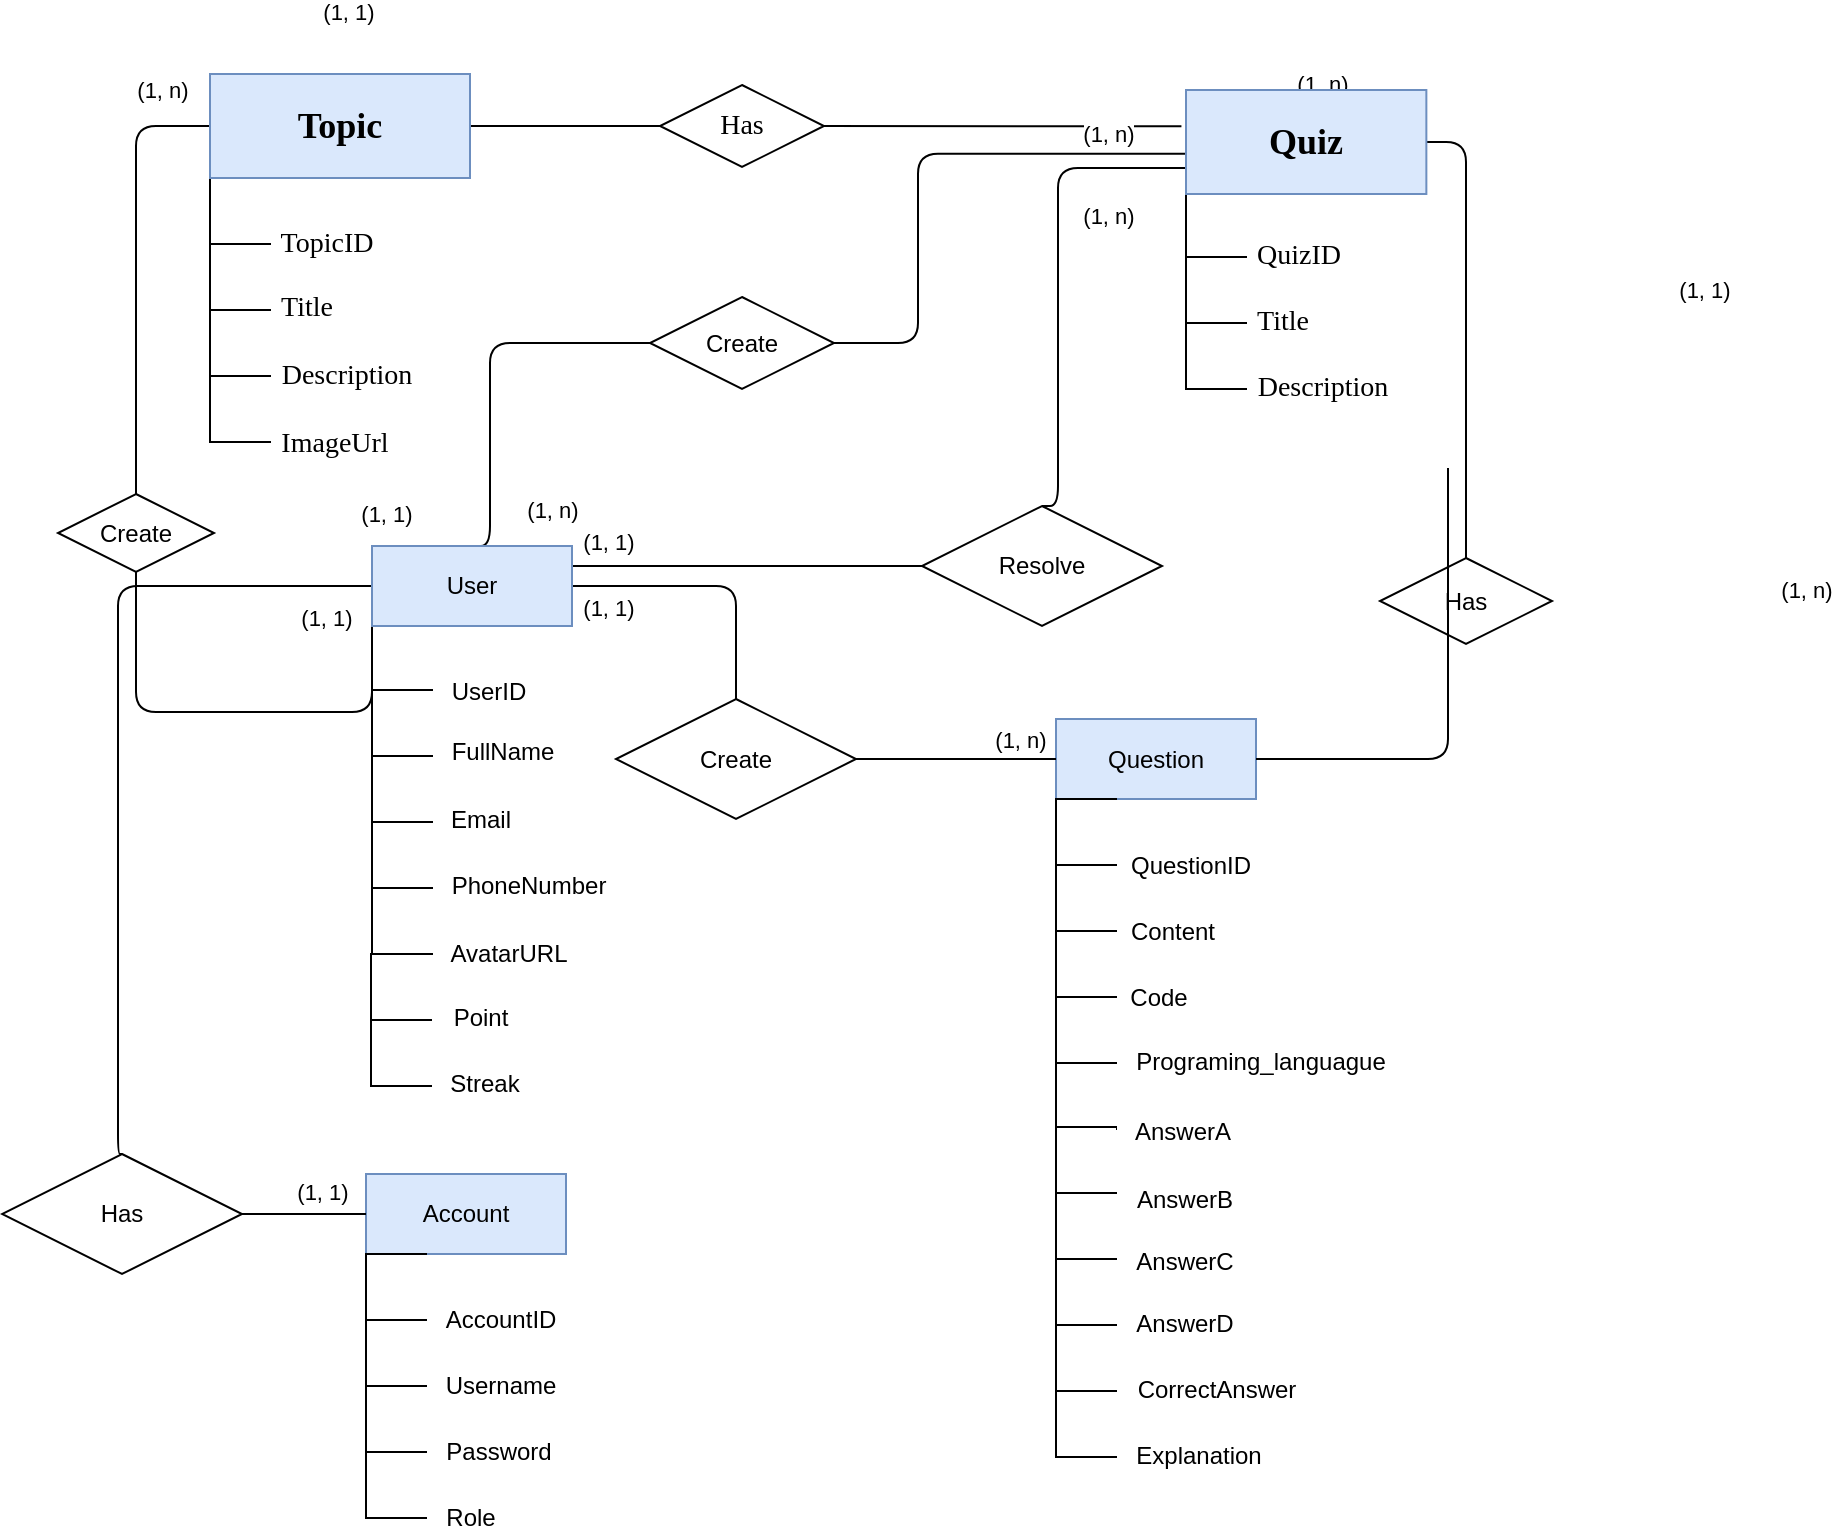 <mxfile version="14.7.7" type="github">
  <diagram id="zS2Ke8lG-zN17uugovul" name="Page-1">
    <mxGraphModel dx="1621" dy="-74" grid="0" gridSize="10" guides="1" tooltips="1" connect="1" arrows="1" fold="1" page="0" pageScale="1" pageWidth="827" pageHeight="1169" math="0" shadow="0">
      <root>
        <mxCell id="0" />
        <mxCell id="1" parent="0" />
        <mxCell id="2FXpOR_JV8casT9oI08A-57" value="" style="html=1;dashed=0;whitespace=wrap;shape=partialRectangle;right=0;startSize=26;fillColor=#ffffff;gradientColor=none;" parent="1" vertex="1">
          <mxGeometry x="30" y="927" width="30" height="33" as="geometry" />
        </mxCell>
        <mxCell id="2FXpOR_JV8casT9oI08A-58" value="&lt;font style=&quot;font-size: 14px&quot; face=&quot;Times New Roman&quot;&gt;TopicID&lt;/font&gt;" style="text;html=1;resizable=0;autosize=1;align=center;verticalAlign=middle;points=[];fillColor=none;strokeColor=none;startSize=26;fontSize=12;" parent="1" vertex="1">
          <mxGeometry x="60" y="951" width="56" height="18" as="geometry" />
        </mxCell>
        <mxCell id="2FXpOR_JV8casT9oI08A-59" value="" style="html=1;dashed=0;whitespace=wrap;shape=partialRectangle;right=0;startSize=26;fillColor=#ffffff;gradientColor=none;" parent="1" vertex="1">
          <mxGeometry x="30" y="960" width="30" height="33" as="geometry" />
        </mxCell>
        <mxCell id="2FXpOR_JV8casT9oI08A-60" value="&lt;font style=&quot;font-size: 14px&quot; face=&quot;Times New Roman&quot;&gt;Title&lt;/font&gt;" style="text;html=1;resizable=0;autosize=1;align=center;verticalAlign=middle;points=[];fillColor=none;strokeColor=none;startSize=26;fontSize=12;" parent="1" vertex="1">
          <mxGeometry x="60" y="983" width="36" height="18" as="geometry" />
        </mxCell>
        <mxCell id="2FXpOR_JV8casT9oI08A-61" value="" style="html=1;dashed=0;whitespace=wrap;shape=partialRectangle;right=0;startSize=26;fillColor=#ffffff;gradientColor=none;" parent="1" vertex="1">
          <mxGeometry x="30" y="993" width="30" height="33" as="geometry" />
        </mxCell>
        <mxCell id="2FXpOR_JV8casT9oI08A-62" value="&lt;font style=&quot;font-size: 14px&quot; face=&quot;Times New Roman&quot;&gt;Description&lt;/font&gt;" style="text;html=1;resizable=0;autosize=1;align=center;verticalAlign=middle;points=[];fillColor=none;strokeColor=none;startSize=26;fontSize=12;" parent="1" vertex="1">
          <mxGeometry x="60" y="1017" width="76" height="18" as="geometry" />
        </mxCell>
        <mxCell id="2FXpOR_JV8casT9oI08A-63" value="" style="html=1;dashed=0;whitespace=wrap;shape=partialRectangle;right=0;startSize=26;fillColor=#ffffff;gradientColor=none;" parent="1" vertex="1">
          <mxGeometry x="30" y="1026" width="30" height="33" as="geometry" />
        </mxCell>
        <mxCell id="2FXpOR_JV8casT9oI08A-64" value="&lt;font style=&quot;font-size: 14px&quot; face=&quot;Times New Roman&quot;&gt;ImageUrl&lt;/font&gt;" style="text;html=1;resizable=0;autosize=1;align=center;verticalAlign=middle;points=[];fillColor=none;strokeColor=none;startSize=26;fontSize=12;" parent="1" vertex="1">
          <mxGeometry x="60" y="1051" width="64" height="18" as="geometry" />
        </mxCell>
        <mxCell id="2FXpOR_JV8casT9oI08A-70" value="" style="html=1;dashed=0;whitespace=wrap;shape=partialRectangle;right=0;startSize=26;fillColor=#ffffff;gradientColor=none;" parent="1" vertex="1">
          <mxGeometry x="111" y="1150" width="30" height="33" as="geometry" />
        </mxCell>
        <mxCell id="2FXpOR_JV8casT9oI08A-71" value="UserID" style="text;html=1;resizable=0;autosize=1;align=center;verticalAlign=middle;points=[];fillColor=none;strokeColor=none;startSize=26;fontSize=12;" parent="1" vertex="1">
          <mxGeometry x="145" y="1175" width="48" height="18" as="geometry" />
        </mxCell>
        <mxCell id="2FXpOR_JV8casT9oI08A-72" value="" style="html=1;dashed=0;whitespace=wrap;shape=partialRectangle;right=0;startSize=26;fillColor=#ffffff;gradientColor=none;" parent="1" vertex="1">
          <mxGeometry x="111" y="1183" width="30" height="33" as="geometry" />
        </mxCell>
        <mxCell id="2FXpOR_JV8casT9oI08A-73" value="FullName" style="text;html=1;resizable=0;autosize=1;align=center;verticalAlign=middle;points=[];fillColor=none;strokeColor=none;startSize=26;fontSize=12;" parent="1" vertex="1">
          <mxGeometry x="145" y="1205" width="61" height="18" as="geometry" />
        </mxCell>
        <mxCell id="2FXpOR_JV8casT9oI08A-74" value="" style="html=1;dashed=0;whitespace=wrap;shape=partialRectangle;right=0;startSize=26;fillColor=#ffffff;gradientColor=none;" parent="1" vertex="1">
          <mxGeometry x="111" y="1216" width="30" height="33" as="geometry" />
        </mxCell>
        <mxCell id="2FXpOR_JV8casT9oI08A-75" value="Email" style="text;html=1;resizable=0;autosize=1;align=center;verticalAlign=middle;points=[];fillColor=none;strokeColor=none;startSize=26;fontSize=12;" parent="1" vertex="1">
          <mxGeometry x="145" y="1239" width="40" height="18" as="geometry" />
        </mxCell>
        <mxCell id="2FXpOR_JV8casT9oI08A-76" value="" style="html=1;dashed=0;whitespace=wrap;shape=partialRectangle;right=0;startSize=26;fillColor=#ffffff;gradientColor=none;" parent="1" vertex="1">
          <mxGeometry x="111" y="1249" width="30" height="33" as="geometry" />
        </mxCell>
        <mxCell id="2FXpOR_JV8casT9oI08A-78" value="" style="html=1;dashed=0;whitespace=wrap;shape=partialRectangle;right=0;startSize=26;fillColor=#ffffff;gradientColor=none;" parent="1" vertex="1">
          <mxGeometry x="111" y="1282" width="30" height="33" as="geometry" />
        </mxCell>
        <mxCell id="2FXpOR_JV8casT9oI08A-79" value="PhoneNumber" style="text;html=1;resizable=0;autosize=1;align=center;verticalAlign=middle;points=[];fillColor=none;strokeColor=none;startSize=26;fontSize=12;" parent="1" vertex="1">
          <mxGeometry x="145" y="1272" width="88" height="18" as="geometry" />
        </mxCell>
        <mxCell id="2FXpOR_JV8casT9oI08A-81" value="AvatarURL" style="text;html=1;resizable=0;autosize=1;align=center;verticalAlign=middle;points=[];fillColor=none;strokeColor=none;startSize=26;fontSize=12;" parent="1" vertex="1">
          <mxGeometry x="145" y="1306" width="68" height="18" as="geometry" />
        </mxCell>
        <mxCell id="2FXpOR_JV8casT9oI08A-84" value="Account" style="whiteSpace=wrap;html=1;align=center;startSize=26;fillColor=#dae8fc;strokeColor=#6c8ebf;" parent="1" vertex="1">
          <mxGeometry x="108" y="1425" width="100" height="40" as="geometry" />
        </mxCell>
        <mxCell id="2FXpOR_JV8casT9oI08A-85" value="" style="html=1;dashed=0;whitespace=wrap;shape=partialRectangle;right=0;startSize=26;fillColor=#ffffff;gradientColor=none;" parent="1" vertex="1">
          <mxGeometry x="108" y="1465" width="30" height="33" as="geometry" />
        </mxCell>
        <mxCell id="2FXpOR_JV8casT9oI08A-86" value="AccountID" style="text;html=1;resizable=0;autosize=1;align=center;verticalAlign=middle;points=[];fillColor=none;strokeColor=none;startSize=26;fontSize=12;" parent="1" vertex="1">
          <mxGeometry x="142.5" y="1489" width="65" height="18" as="geometry" />
        </mxCell>
        <mxCell id="2FXpOR_JV8casT9oI08A-87" value="" style="html=1;dashed=0;whitespace=wrap;shape=partialRectangle;right=0;startSize=26;fillColor=#ffffff;gradientColor=none;" parent="1" vertex="1">
          <mxGeometry x="108" y="1498" width="30" height="33" as="geometry" />
        </mxCell>
        <mxCell id="2FXpOR_JV8casT9oI08A-88" value="Username" style="text;html=1;resizable=0;autosize=1;align=center;verticalAlign=middle;points=[];fillColor=none;strokeColor=none;startSize=26;fontSize=12;" parent="1" vertex="1">
          <mxGeometry x="142" y="1522" width="65" height="18" as="geometry" />
        </mxCell>
        <mxCell id="2FXpOR_JV8casT9oI08A-89" value="" style="html=1;dashed=0;whitespace=wrap;shape=partialRectangle;right=0;startSize=26;fillColor=#ffffff;gradientColor=none;" parent="1" vertex="1">
          <mxGeometry x="108" y="1531" width="30" height="33" as="geometry" />
        </mxCell>
        <mxCell id="2FXpOR_JV8casT9oI08A-90" value="Password" style="text;html=1;resizable=0;autosize=1;align=center;verticalAlign=middle;points=[];fillColor=none;strokeColor=none;startSize=26;fontSize=12;" parent="1" vertex="1">
          <mxGeometry x="142" y="1555" width="63" height="18" as="geometry" />
        </mxCell>
        <mxCell id="2FXpOR_JV8casT9oI08A-91" value="" style="html=1;dashed=0;whitespace=wrap;shape=partialRectangle;right=0;startSize=26;fillColor=#ffffff;gradientColor=none;" parent="1" vertex="1">
          <mxGeometry x="108" y="1564" width="30" height="33" as="geometry" />
        </mxCell>
        <mxCell id="2FXpOR_JV8casT9oI08A-93" value="Role" style="text;html=1;resizable=0;autosize=1;align=center;verticalAlign=middle;points=[];fillColor=none;strokeColor=none;startSize=26;fontSize=12;" parent="1" vertex="1">
          <mxGeometry x="142" y="1588" width="35" height="18" as="geometry" />
        </mxCell>
        <mxCell id="2FXpOR_JV8casT9oI08A-96" value="" style="html=1;dashed=0;whitespace=wrap;shape=partialRectangle;right=0;startSize=26;fillColor=#ffffff;gradientColor=none;" parent="1" vertex="1">
          <mxGeometry x="518" y="933.5" width="30" height="33" as="geometry" />
        </mxCell>
        <mxCell id="2FXpOR_JV8casT9oI08A-97" value="&lt;font style=&quot;font-size: 14px&quot; face=&quot;Times New Roman&quot;&gt;QuizID&lt;/font&gt;" style="text;html=1;resizable=0;autosize=1;align=center;verticalAlign=middle;points=[];fillColor=none;strokeColor=none;startSize=26;fontSize=12;" parent="1" vertex="1">
          <mxGeometry x="548" y="957" width="52" height="18" as="geometry" />
        </mxCell>
        <mxCell id="2FXpOR_JV8casT9oI08A-98" value="" style="html=1;dashed=0;whitespace=wrap;shape=partialRectangle;right=0;startSize=26;fillColor=#ffffff;gradientColor=none;" parent="1" vertex="1">
          <mxGeometry x="518" y="966.5" width="30" height="33" as="geometry" />
        </mxCell>
        <mxCell id="2FXpOR_JV8casT9oI08A-99" value="&lt;font style=&quot;font-size: 14px&quot; face=&quot;Times New Roman&quot;&gt;Title&lt;/font&gt;" style="text;html=1;resizable=0;autosize=1;align=center;verticalAlign=middle;points=[];fillColor=none;strokeColor=none;startSize=26;fontSize=12;" parent="1" vertex="1">
          <mxGeometry x="548" y="990" width="36" height="18" as="geometry" />
        </mxCell>
        <mxCell id="2FXpOR_JV8casT9oI08A-100" value="" style="html=1;dashed=0;whitespace=wrap;shape=partialRectangle;right=0;startSize=26;fillColor=#ffffff;gradientColor=none;" parent="1" vertex="1">
          <mxGeometry x="518" y="999.5" width="30" height="33" as="geometry" />
        </mxCell>
        <mxCell id="2FXpOR_JV8casT9oI08A-101" value="&lt;font face=&quot;Times New Roman&quot; style=&quot;font-size: 14px&quot;&gt;Description&lt;/font&gt;" style="text;html=1;resizable=0;autosize=1;align=center;verticalAlign=middle;points=[];fillColor=none;strokeColor=none;startSize=26;fontSize=12;" parent="1" vertex="1">
          <mxGeometry x="548" y="1023" width="76" height="18" as="geometry" />
        </mxCell>
        <mxCell id="2FXpOR_JV8casT9oI08A-104" value="Question" style="whiteSpace=wrap;html=1;align=center;startSize=26;fillColor=#dae8fc;strokeColor=#6c8ebf;" parent="1" vertex="1">
          <mxGeometry x="453" y="1197.5" width="100" height="40" as="geometry" />
        </mxCell>
        <mxCell id="2FXpOR_JV8casT9oI08A-105" value="" style="html=1;dashed=0;whitespace=wrap;shape=partialRectangle;right=0;startSize=26;fillColor=#ffffff;gradientColor=none;" parent="1" vertex="1">
          <mxGeometry x="453" y="1237.5" width="30" height="33" as="geometry" />
        </mxCell>
        <mxCell id="2FXpOR_JV8casT9oI08A-106" value="QuestionID" style="text;html=1;resizable=0;autosize=1;align=center;verticalAlign=middle;points=[];fillColor=none;strokeColor=none;startSize=26;fontSize=12;" parent="1" vertex="1">
          <mxGeometry x="485" y="1261.5" width="70" height="18" as="geometry" />
        </mxCell>
        <mxCell id="2FXpOR_JV8casT9oI08A-107" value="" style="html=1;dashed=0;whitespace=wrap;shape=partialRectangle;right=0;startSize=26;fillColor=#ffffff;gradientColor=none;" parent="1" vertex="1">
          <mxGeometry x="453" y="1270.5" width="30" height="33" as="geometry" />
        </mxCell>
        <mxCell id="2FXpOR_JV8casT9oI08A-108" value="Content" style="text;html=1;resizable=0;autosize=1;align=center;verticalAlign=middle;points=[];fillColor=none;strokeColor=none;startSize=26;fontSize=12;" parent="1" vertex="1">
          <mxGeometry x="485" y="1294.5" width="52" height="18" as="geometry" />
        </mxCell>
        <mxCell id="2FXpOR_JV8casT9oI08A-109" value="" style="html=1;dashed=0;whitespace=wrap;shape=partialRectangle;right=0;startSize=26;fillColor=#ffffff;gradientColor=none;" parent="1" vertex="1">
          <mxGeometry x="453" y="1303.5" width="30" height="33" as="geometry" />
        </mxCell>
        <mxCell id="2FXpOR_JV8casT9oI08A-110" value="Code" style="text;html=1;resizable=0;autosize=1;align=center;verticalAlign=middle;points=[];fillColor=none;strokeColor=none;startSize=26;fontSize=12;" parent="1" vertex="1">
          <mxGeometry x="484" y="1327.5" width="39" height="18" as="geometry" />
        </mxCell>
        <mxCell id="2FXpOR_JV8casT9oI08A-111" value="" style="html=1;dashed=0;whitespace=wrap;shape=partialRectangle;right=0;startSize=26;fillColor=#ffffff;gradientColor=none;" parent="1" vertex="1">
          <mxGeometry x="453" y="1336.5" width="30" height="33" as="geometry" />
        </mxCell>
        <mxCell id="2FXpOR_JV8casT9oI08A-112" value="" style="html=1;dashed=0;whitespace=wrap;shape=partialRectangle;right=0;startSize=26;fillColor=#ffffff;gradientColor=none;" parent="1" vertex="1">
          <mxGeometry x="453" y="1369.5" width="30" height="33" as="geometry" />
        </mxCell>
        <mxCell id="2FXpOR_JV8casT9oI08A-113" value="Programing_languague" style="text;html=1;resizable=0;autosize=1;align=center;verticalAlign=middle;points=[];fillColor=none;strokeColor=none;startSize=26;fontSize=12;" parent="1" vertex="1">
          <mxGeometry x="487" y="1359.5" width="135" height="18" as="geometry" />
        </mxCell>
        <mxCell id="2FXpOR_JV8casT9oI08A-115" value="AnswerA" style="text;html=1;resizable=0;autosize=1;align=center;verticalAlign=middle;points=[];fillColor=none;strokeColor=none;startSize=26;fontSize=12;" parent="1" vertex="1">
          <mxGeometry x="487" y="1394.5" width="58" height="18" as="geometry" />
        </mxCell>
        <mxCell id="2FXpOR_JV8casT9oI08A-116" value="" style="html=1;dashed=0;whitespace=wrap;shape=partialRectangle;right=0;startSize=26;fillColor=#ffffff;gradientColor=none;" parent="1" vertex="1">
          <mxGeometry x="453" y="1401.5" width="30" height="33" as="geometry" />
        </mxCell>
        <mxCell id="2FXpOR_JV8casT9oI08A-117" value="AnswerB" style="text;html=1;resizable=0;autosize=1;align=center;verticalAlign=middle;points=[];fillColor=none;strokeColor=none;startSize=26;fontSize=12;" parent="1" vertex="1">
          <mxGeometry x="488" y="1428.5" width="58" height="18" as="geometry" />
        </mxCell>
        <mxCell id="2FXpOR_JV8casT9oI08A-118" value="" style="html=1;dashed=0;whitespace=wrap;shape=partialRectangle;right=0;startSize=26;fillColor=#ffffff;gradientColor=none;" parent="1" vertex="1">
          <mxGeometry x="453" y="1434.5" width="30" height="33" as="geometry" />
        </mxCell>
        <mxCell id="2FXpOR_JV8casT9oI08A-119" value="AnswerC" style="text;html=1;resizable=0;autosize=1;align=center;verticalAlign=middle;points=[];fillColor=none;strokeColor=none;startSize=26;fontSize=12;" parent="1" vertex="1">
          <mxGeometry x="487" y="1459.5" width="59" height="18" as="geometry" />
        </mxCell>
        <mxCell id="2FXpOR_JV8casT9oI08A-120" value="" style="html=1;dashed=0;whitespace=wrap;shape=partialRectangle;right=0;startSize=26;fillColor=#ffffff;gradientColor=none;" parent="1" vertex="1">
          <mxGeometry x="453" y="1467.5" width="30" height="33" as="geometry" />
        </mxCell>
        <mxCell id="2FXpOR_JV8casT9oI08A-121" value="" style="html=1;dashed=0;whitespace=wrap;shape=partialRectangle;right=0;startSize=26;fillColor=#ffffff;gradientColor=none;" parent="1" vertex="1">
          <mxGeometry x="453" y="1500.5" width="30" height="33" as="geometry" />
        </mxCell>
        <mxCell id="2FXpOR_JV8casT9oI08A-122" value="AnswerD" style="text;html=1;resizable=0;autosize=1;align=center;verticalAlign=middle;points=[];fillColor=none;strokeColor=none;startSize=26;fontSize=12;" parent="1" vertex="1">
          <mxGeometry x="487" y="1490.5" width="59" height="18" as="geometry" />
        </mxCell>
        <mxCell id="2FXpOR_JV8casT9oI08A-123" value="CorrectAnswer" style="text;html=1;resizable=0;autosize=1;align=center;verticalAlign=middle;points=[];fillColor=none;strokeColor=none;startSize=26;fontSize=12;" parent="1" vertex="1">
          <mxGeometry x="488" y="1523.5" width="89" height="18" as="geometry" />
        </mxCell>
        <mxCell id="2FXpOR_JV8casT9oI08A-124" value="" style="html=1;dashed=0;whitespace=wrap;shape=partialRectangle;right=0;startSize=26;fillColor=#ffffff;gradientColor=none;" parent="1" vertex="1">
          <mxGeometry x="453" y="1533.5" width="30" height="33" as="geometry" />
        </mxCell>
        <mxCell id="2FXpOR_JV8casT9oI08A-126" value="Explanation" style="text;html=1;resizable=0;autosize=1;align=center;verticalAlign=middle;points=[];fillColor=none;strokeColor=none;startSize=26;fontSize=12;" parent="1" vertex="1">
          <mxGeometry x="488" y="1556.5" width="72" height="18" as="geometry" />
        </mxCell>
        <mxCell id="2FXpOR_JV8casT9oI08A-127" value="&lt;font style=&quot;font-size: 14px&quot; face=&quot;Times New Roman&quot;&gt;Has&lt;/font&gt;" style="shape=rhombus;perimeter=rhombusPerimeter;whiteSpace=wrap;html=1;align=center;startSize=26;fillColor=#ffffff;gradientColor=none;" parent="1" vertex="1">
          <mxGeometry x="255" y="880.5" width="82" height="41" as="geometry" />
        </mxCell>
        <mxCell id="2FXpOR_JV8casT9oI08A-128" value="Create" style="shape=rhombus;perimeter=rhombusPerimeter;whiteSpace=wrap;html=1;align=center;startSize=26;fillColor=#ffffff;gradientColor=none;" parent="1" vertex="1">
          <mxGeometry x="-46" y="1085" width="78" height="39" as="geometry" />
        </mxCell>
        <mxCell id="2FXpOR_JV8casT9oI08A-129" value="Create" style="shape=rhombus;perimeter=rhombusPerimeter;whiteSpace=wrap;html=1;align=center;startSize=26;fillColor=#ffffff;gradientColor=none;" parent="1" vertex="1">
          <mxGeometry x="250" y="986.5" width="92" height="46" as="geometry" />
        </mxCell>
        <mxCell id="2FXpOR_JV8casT9oI08A-130" value="Has" style="shape=rhombus;perimeter=rhombusPerimeter;whiteSpace=wrap;html=1;align=center;startSize=26;fillColor=#ffffff;gradientColor=none;" parent="1" vertex="1">
          <mxGeometry x="-74" y="1415" width="120" height="60" as="geometry" />
        </mxCell>
        <mxCell id="2FXpOR_JV8casT9oI08A-131" value="Create" style="shape=rhombus;perimeter=rhombusPerimeter;whiteSpace=wrap;html=1;align=center;startSize=26;fillColor=#ffffff;gradientColor=none;" parent="1" vertex="1">
          <mxGeometry x="233" y="1187.5" width="120" height="60" as="geometry" />
        </mxCell>
        <mxCell id="2FXpOR_JV8casT9oI08A-132" value="Has" style="shape=rhombus;perimeter=rhombusPerimeter;whiteSpace=wrap;html=1;align=center;startSize=26;fillColor=#ffffff;gradientColor=none;" parent="1" vertex="1">
          <mxGeometry x="615" y="1117" width="86" height="43" as="geometry" />
        </mxCell>
        <mxCell id="2FXpOR_JV8casT9oI08A-133" value="" style="endArrow=none;html=1;exitX=1;exitY=0.5;exitDx=0;exitDy=0;entryX=-0.001;entryY=0.612;entryDx=0;entryDy=0;edgeStyle=elbowEdgeStyle;entryPerimeter=0;" parent="1" source="2FXpOR_JV8casT9oI08A-129" target="2FXpOR_JV8casT9oI08A-95" edge="1">
          <mxGeometry width="50" height="50" relative="1" as="geometry">
            <mxPoint x="386" y="1204" as="sourcePoint" />
            <mxPoint x="436" y="1154" as="targetPoint" />
            <Array as="points">
              <mxPoint x="384" y="1014" />
              <mxPoint x="428" y="1020" />
              <mxPoint x="234" y="948" />
              <mxPoint x="234" y="980" />
              <mxPoint x="234" y="1075" />
            </Array>
          </mxGeometry>
        </mxCell>
        <mxCell id="2FXpOR_JV8casT9oI08A-134" value="" style="endArrow=none;html=1;exitX=0.5;exitY=0;exitDx=0;exitDy=0;entryX=0;entryY=0.75;entryDx=0;entryDy=0;edgeStyle=elbowEdgeStyle;" parent="1" source="2FXpOR_JV8casT9oI08A-141" target="2FXpOR_JV8casT9oI08A-95" edge="1">
          <mxGeometry width="50" height="50" relative="1" as="geometry">
            <mxPoint x="380" y="1198" as="sourcePoint" />
            <mxPoint x="430" y="1148" as="targetPoint" />
            <Array as="points">
              <mxPoint x="454" y="1133" />
              <mxPoint x="448" y="973" />
              <mxPoint x="367" y="943" />
              <mxPoint x="367" y="1133" />
            </Array>
          </mxGeometry>
        </mxCell>
        <mxCell id="2FXpOR_JV8casT9oI08A-135" value="" style="endArrow=none;html=1;entryX=0;entryY=0.5;entryDx=0;entryDy=0;edgeStyle=elbowEdgeStyle;exitX=1;exitY=0.25;exitDx=0;exitDy=0;" parent="1" source="2FXpOR_JV8casT9oI08A-69" target="2FXpOR_JV8casT9oI08A-141" edge="1">
          <mxGeometry width="50" height="50" relative="1" as="geometry">
            <mxPoint x="135" y="1084" as="sourcePoint" />
            <mxPoint x="206" y="1187" as="targetPoint" />
            <Array as="points">
              <mxPoint x="315" y="1129" />
            </Array>
          </mxGeometry>
        </mxCell>
        <mxCell id="2FXpOR_JV8casT9oI08A-136" value="" style="endArrow=none;html=1;entryX=1;entryY=0.5;entryDx=0;entryDy=0;exitX=-0.019;exitY=0.348;exitDx=0;exitDy=0;edgeStyle=elbowEdgeStyle;exitPerimeter=0;" parent="1" source="2FXpOR_JV8casT9oI08A-95" target="2FXpOR_JV8casT9oI08A-127" edge="1">
          <mxGeometry width="50" height="50" relative="1" as="geometry">
            <mxPoint x="277" y="1064" as="sourcePoint" />
            <mxPoint x="327" y="1014" as="targetPoint" />
            <Array as="points">
              <mxPoint x="453" y="904" />
              <mxPoint x="420" y="887" />
              <mxPoint x="477" y="945" />
            </Array>
          </mxGeometry>
        </mxCell>
        <mxCell id="2FXpOR_JV8casT9oI08A-137" value="" style="endArrow=none;html=1;entryX=0;entryY=0.5;entryDx=0;entryDy=0;edgeStyle=elbowEdgeStyle;exitX=1;exitY=0.5;exitDx=0;exitDy=0;" parent="1" source="2FXpOR_JV8casT9oI08A-56" target="2FXpOR_JV8casT9oI08A-127" edge="1">
          <mxGeometry width="50" height="50" relative="1" as="geometry">
            <mxPoint x="178" y="882" as="sourcePoint" />
            <mxPoint x="284" y="1062" as="targetPoint" />
            <Array as="points" />
          </mxGeometry>
        </mxCell>
        <mxCell id="2FXpOR_JV8casT9oI08A-138" value="" style="endArrow=none;html=1;exitX=0;exitY=0.5;exitDx=0;exitDy=0;edgeStyle=elbowEdgeStyle;entryX=0.5;entryY=0;entryDx=0;entryDy=0;" parent="1" source="2FXpOR_JV8casT9oI08A-129" target="2FXpOR_JV8casT9oI08A-69" edge="1">
          <mxGeometry width="50" height="50" relative="1" as="geometry">
            <mxPoint x="209" y="1171" as="sourcePoint" />
            <mxPoint x="77" y="1285" as="targetPoint" />
            <Array as="points">
              <mxPoint x="170" y="1149" />
              <mxPoint x="77" y="1367" />
            </Array>
          </mxGeometry>
        </mxCell>
        <mxCell id="2FXpOR_JV8casT9oI08A-139" value="" style="endArrow=none;html=1;exitX=0.5;exitY=1;exitDx=0;exitDy=0;entryX=0;entryY=0.25;entryDx=0;entryDy=0;edgeStyle=elbowEdgeStyle;" parent="1" source="2FXpOR_JV8casT9oI08A-128" target="2FXpOR_JV8casT9oI08A-69" edge="1">
          <mxGeometry width="50" height="50" relative="1" as="geometry">
            <mxPoint x="238" y="1114.5" as="sourcePoint" />
            <mxPoint x="288" y="1064.5" as="targetPoint" />
            <Array as="points">
              <mxPoint x="-7" y="1194" />
              <mxPoint x="79" y="1217.5" />
              <mxPoint x="74" y="1240.5" />
            </Array>
          </mxGeometry>
        </mxCell>
        <mxCell id="2FXpOR_JV8casT9oI08A-140" value="" style="endArrow=none;html=1;exitX=0.5;exitY=0;exitDx=0;exitDy=0;entryX=0;entryY=0.5;entryDx=0;entryDy=0;edgeStyle=elbowEdgeStyle;" parent="1" source="2FXpOR_JV8casT9oI08A-128" target="2FXpOR_JV8casT9oI08A-56" edge="1">
          <mxGeometry width="50" height="50" relative="1" as="geometry">
            <mxPoint x="76" y="1233" as="sourcePoint" />
            <mxPoint x="126" y="1183" as="targetPoint" />
            <Array as="points">
              <mxPoint x="-7" y="1123" />
              <mxPoint x="-12" y="1071" />
            </Array>
          </mxGeometry>
        </mxCell>
        <mxCell id="2FXpOR_JV8casT9oI08A-141" value="Resolve" style="shape=rhombus;perimeter=rhombusPerimeter;whiteSpace=wrap;html=1;align=center;startSize=26;fillColor=#ffffff;gradientColor=none;" parent="1" vertex="1">
          <mxGeometry x="386" y="1091" width="120" height="60" as="geometry" />
        </mxCell>
        <mxCell id="2FXpOR_JV8casT9oI08A-142" value="" style="endArrow=none;html=1;entryX=0;entryY=0.5;entryDx=0;entryDy=0;exitX=1;exitY=0.5;exitDx=0;exitDy=0;edgeStyle=elbowEdgeStyle;" parent="1" source="2FXpOR_JV8casT9oI08A-131" target="2FXpOR_JV8casT9oI08A-104" edge="1">
          <mxGeometry width="50" height="50" relative="1" as="geometry">
            <mxPoint x="353" y="1217.5" as="sourcePoint" />
            <mxPoint x="71" y="1135.5" as="targetPoint" />
            <Array as="points">
              <mxPoint x="375" y="1208" />
            </Array>
          </mxGeometry>
        </mxCell>
        <mxCell id="2FXpOR_JV8casT9oI08A-143" value="" style="endArrow=none;html=1;exitX=0.5;exitY=1;exitDx=0;exitDy=0;entryX=1;entryY=0.5;entryDx=0;entryDy=0;edgeStyle=elbowEdgeStyle;" parent="1" target="2FXpOR_JV8casT9oI08A-104" edge="1">
          <mxGeometry width="50" height="50" relative="1" as="geometry">
            <mxPoint x="649" y="1072" as="sourcePoint" />
            <mxPoint x="522" y="1119.5" as="targetPoint" />
            <Array as="points">
              <mxPoint x="649" y="1127" />
              <mxPoint x="633" y="1102" />
              <mxPoint x="586" y="1164" />
              <mxPoint x="794" y="973" />
              <mxPoint x="794" y="948" />
              <mxPoint x="799" y="955" />
            </Array>
          </mxGeometry>
        </mxCell>
        <mxCell id="2FXpOR_JV8casT9oI08A-144" value="" style="endArrow=none;html=1;exitX=1;exitY=0.5;exitDx=0;exitDy=0;entryX=0.5;entryY=0;entryDx=0;entryDy=0;edgeStyle=elbowEdgeStyle;" parent="1" source="2FXpOR_JV8casT9oI08A-95" target="2FXpOR_JV8casT9oI08A-132" edge="1">
          <mxGeometry width="50" height="50" relative="1" as="geometry">
            <mxPoint x="510" y="1188" as="sourcePoint" />
            <mxPoint x="560" y="1138" as="targetPoint" />
            <Array as="points">
              <mxPoint x="658" y="957" />
              <mxPoint x="641" y="957" />
              <mxPoint x="595" y="1045" />
              <mxPoint x="685" y="1010" />
              <mxPoint x="656" y="1011" />
            </Array>
          </mxGeometry>
        </mxCell>
        <mxCell id="2FXpOR_JV8casT9oI08A-145" value="" style="endArrow=none;html=1;exitX=1;exitY=0.5;exitDx=0;exitDy=0;entryX=0.5;entryY=0;entryDx=0;entryDy=0;edgeStyle=elbowEdgeStyle;" parent="1" source="2FXpOR_JV8casT9oI08A-69" target="2FXpOR_JV8casT9oI08A-131" edge="1">
          <mxGeometry width="50" height="50" relative="1" as="geometry">
            <mxPoint x="389" y="1226.5" as="sourcePoint" />
            <mxPoint x="439" y="1176.5" as="targetPoint" />
            <Array as="points">
              <mxPoint x="293" y="1156" />
              <mxPoint x="139" y="1209" />
              <mxPoint x="181" y="1211" />
            </Array>
          </mxGeometry>
        </mxCell>
        <mxCell id="2FXpOR_JV8casT9oI08A-147" value="" style="endArrow=none;html=1;entryX=0.5;entryY=0;entryDx=0;entryDy=0;edgeStyle=elbowEdgeStyle;exitX=0;exitY=0.5;exitDx=0;exitDy=0;" parent="1" source="2FXpOR_JV8casT9oI08A-69" target="2FXpOR_JV8casT9oI08A-130" edge="1">
          <mxGeometry width="50" height="50" relative="1" as="geometry">
            <mxPoint x="24" y="1218" as="sourcePoint" />
            <mxPoint x="330" y="1130" as="targetPoint" />
            <Array as="points">
              <mxPoint x="-16" y="1147" />
              <mxPoint x="-14" y="1383" />
              <mxPoint x="-58" y="1218" />
              <mxPoint x="-58" y="1300" />
              <mxPoint x="-118" y="1275" />
              <mxPoint x="-40" y="1568" />
              <mxPoint x="315" y="1118" />
            </Array>
          </mxGeometry>
        </mxCell>
        <mxCell id="2FXpOR_JV8casT9oI08A-149" value="" style="html=1;dashed=0;whitespace=wrap;shape=partialRectangle;right=0;startSize=26;fillColor=#ffffff;gradientColor=none;" parent="1" vertex="1">
          <mxGeometry x="110.5" y="1315" width="30" height="33" as="geometry" />
        </mxCell>
        <mxCell id="2FXpOR_JV8casT9oI08A-150" value="Point" style="text;html=1;resizable=0;autosize=1;align=center;verticalAlign=middle;points=[];fillColor=none;strokeColor=none;startSize=26;fontSize=12;" parent="1" vertex="1">
          <mxGeometry x="146.5" y="1338" width="37" height="18" as="geometry" />
        </mxCell>
        <mxCell id="2FXpOR_JV8casT9oI08A-151" value="" style="html=1;dashed=0;whitespace=wrap;shape=partialRectangle;right=0;startSize=26;fillColor=#ffffff;gradientColor=none;" parent="1" vertex="1">
          <mxGeometry x="110.5" y="1348" width="30" height="33" as="geometry" />
        </mxCell>
        <mxCell id="2FXpOR_JV8casT9oI08A-153" value="Streak" style="text;html=1;resizable=0;autosize=1;align=center;verticalAlign=middle;points=[];fillColor=none;strokeColor=none;startSize=26;fontSize=12;" parent="1" vertex="1">
          <mxGeometry x="145" y="1371" width="44" height="18" as="geometry" />
        </mxCell>
        <mxCell id="2FXpOR_JV8casT9oI08A-155" value="(1, 1)" style="edgeLabel;html=1;align=center;verticalAlign=middle;resizable=0;points=[];" parent="1" vertex="1" connectable="0">
          <mxGeometry x="98.501" y="844" as="geometry" />
        </mxCell>
        <mxCell id="2FXpOR_JV8casT9oI08A-157" value="(1, n)" style="edgeLabel;html=1;align=center;verticalAlign=middle;resizable=0;points=[];" parent="1" vertex="1" connectable="0">
          <mxGeometry x="586.001" y="880" as="geometry" />
        </mxCell>
        <mxCell id="2FXpOR_JV8casT9oI08A-158" value="(1, n)" style="edgeLabel;html=1;align=center;verticalAlign=middle;resizable=0;points=[];" parent="1" vertex="1" connectable="0">
          <mxGeometry x="6.001" y="883" as="geometry" />
        </mxCell>
        <mxCell id="2FXpOR_JV8casT9oI08A-159" value="(1, 1)" style="edgeLabel;html=1;align=center;verticalAlign=middle;resizable=0;points=[];" parent="1" vertex="1" connectable="0">
          <mxGeometry x="777.001" y="983" as="geometry" />
        </mxCell>
        <mxCell id="2FXpOR_JV8casT9oI08A-160" value="(1, n)" style="edgeLabel;html=1;align=center;verticalAlign=middle;resizable=0;points=[];" parent="1" vertex="1" connectable="0">
          <mxGeometry x="479.001" y="905" as="geometry" />
        </mxCell>
        <mxCell id="2FXpOR_JV8casT9oI08A-161" value="(1, n)" style="edgeLabel;html=1;align=center;verticalAlign=middle;resizable=0;points=[];" parent="1" vertex="1" connectable="0">
          <mxGeometry x="479.001" y="946" as="geometry" />
        </mxCell>
        <mxCell id="2FXpOR_JV8casT9oI08A-162" value="(1, n)" style="edgeLabel;html=1;align=center;verticalAlign=middle;resizable=0;points=[];" parent="1" vertex="1" connectable="0">
          <mxGeometry x="828.001" y="1133" as="geometry" />
        </mxCell>
        <mxCell id="2FXpOR_JV8casT9oI08A-163" value="(1, n)" style="edgeLabel;html=1;align=center;verticalAlign=middle;resizable=0;points=[];" parent="1" vertex="1" connectable="0">
          <mxGeometry x="441.001" y="1205.5" as="geometry">
            <mxPoint x="-6" y="2" as="offset" />
          </mxGeometry>
        </mxCell>
        <mxCell id="2FXpOR_JV8casT9oI08A-164" value="(1, 1)" style="edgeLabel;html=1;align=center;verticalAlign=middle;resizable=0;points=[];" parent="1" vertex="1" connectable="0">
          <mxGeometry x="86.001" y="1434" as="geometry" />
        </mxCell>
        <mxCell id="2FXpOR_JV8casT9oI08A-165" value="(1, 1)" style="edgeLabel;html=1;align=center;verticalAlign=middle;resizable=0;points=[];" parent="1" vertex="1" connectable="0">
          <mxGeometry x="229.001" y="1142" as="geometry" />
        </mxCell>
        <mxCell id="2FXpOR_JV8casT9oI08A-166" value="(1, 1)" style="edgeLabel;html=1;align=center;verticalAlign=middle;resizable=0;points=[];" parent="1" vertex="1" connectable="0">
          <mxGeometry x="229.001" y="1109" as="geometry" />
        </mxCell>
        <mxCell id="2FXpOR_JV8casT9oI08A-167" value="(1, n)" style="edgeLabel;html=1;align=center;verticalAlign=middle;resizable=0;points=[];" parent="1" vertex="1" connectable="0">
          <mxGeometry x="201.001" y="1092.5" as="geometry" />
        </mxCell>
        <mxCell id="2FXpOR_JV8casT9oI08A-168" value="(1, 1)" style="edgeLabel;html=1;align=center;verticalAlign=middle;resizable=0;points=[];" parent="1" vertex="1" connectable="0">
          <mxGeometry x="118.001" y="1095" as="geometry" />
        </mxCell>
        <mxCell id="2FXpOR_JV8casT9oI08A-169" value="(1, 1)" style="edgeLabel;html=1;align=center;verticalAlign=middle;resizable=0;points=[];" parent="1" vertex="1" connectable="0">
          <mxGeometry x="88.001" y="1147" as="geometry" />
        </mxCell>
        <mxCell id="2FXpOR_JV8casT9oI08A-170" value="" style="endArrow=none;html=1;exitX=1;exitY=0.5;exitDx=0;exitDy=0;entryX=0;entryY=0.5;entryDx=0;entryDy=0;" parent="1" source="2FXpOR_JV8casT9oI08A-130" target="2FXpOR_JV8casT9oI08A-84" edge="1">
          <mxGeometry width="50" height="50" relative="1" as="geometry">
            <mxPoint x="-9" y="1650.5" as="sourcePoint" />
            <mxPoint x="41" y="1600.5" as="targetPoint" />
            <Array as="points" />
          </mxGeometry>
        </mxCell>
        <mxCell id="2FXpOR_JV8casT9oI08A-56" value="&lt;font style=&quot;font-size: 18px&quot; face=&quot;Times New Roman&quot;&gt;&lt;b&gt;Topic&lt;/b&gt;&lt;/font&gt;" style="whiteSpace=wrap;html=1;align=center;startSize=26;fillColor=#dae8fc;strokeColor=#6c8ebf;" parent="1" vertex="1">
          <mxGeometry x="30" y="875" width="130" height="52" as="geometry" />
        </mxCell>
        <mxCell id="2FXpOR_JV8casT9oI08A-95" value="&lt;font style=&quot;font-size: 18px&quot; face=&quot;Times New Roman&quot;&gt;&lt;b&gt;Quiz&lt;/b&gt;&lt;/font&gt;" style="whiteSpace=wrap;html=1;align=center;startSize=26;fillColor=#dae8fc;strokeColor=#6c8ebf;" parent="1" vertex="1">
          <mxGeometry x="518" y="883" width="120.18" height="52" as="geometry" />
        </mxCell>
        <mxCell id="2FXpOR_JV8casT9oI08A-69" value="User" style="whiteSpace=wrap;html=1;align=center;startSize=26;fillColor=#dae8fc;strokeColor=#6c8ebf;" parent="1" vertex="1">
          <mxGeometry x="111" y="1111" width="100" height="40" as="geometry" />
        </mxCell>
      </root>
    </mxGraphModel>
  </diagram>
</mxfile>
